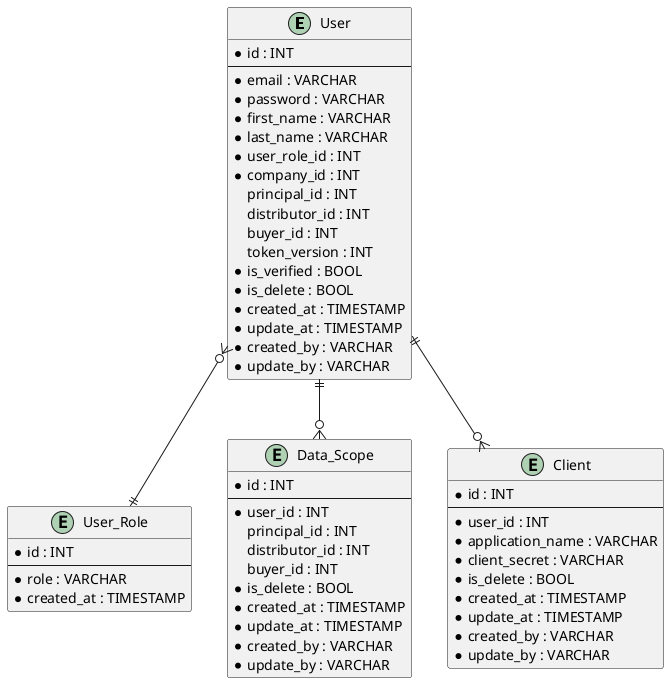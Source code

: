 for example
https://plantuml.com/ie-diagram

@startuml
entity User {
  * id : INT
  --
  * email : VARCHAR
  * password : VARCHAR
  *first_name : VARCHAR
  *last_name : VARCHAR
  * user_role_id : INT
  * company_id : INT
  principal_id : INT
  distributor_id : INT
  buyer_id : INT
  token_version : INT
  * is_verified : BOOL
  * is_delete : BOOL
  * created_at : TIMESTAMP
  * update_at : TIMESTAMP
  * created_by : VARCHAR
  * update_by : VARCHAR
}

entity User_Role {
  * id : INT
  --
  * role : VARCHAR
  * created_at : TIMESTAMP
}

entity Data_Scope {
  * id : INT
  --
  * user_id : INT
  principal_id : INT
  distributor_id : INT
  buyer_id : INT
  * is_delete : BOOL
  * created_at : TIMESTAMP
  * update_at : TIMESTAMP
  * created_by : VARCHAR
  * update_by : VARCHAR
}

entity Client {
  * id : INT
  --
  * user_id : INT
  * application_name : VARCHAR
  * client_secret : VARCHAR
  * is_delete : BOOL
  * created_at : TIMESTAMP
  * update_at : TIMESTAMP
  * created_by : VARCHAR
  * update_by : VARCHAR
}


User }o--|| User_Role
User ||--o{ Data_Scope
User ||--o{ Client

@enduml